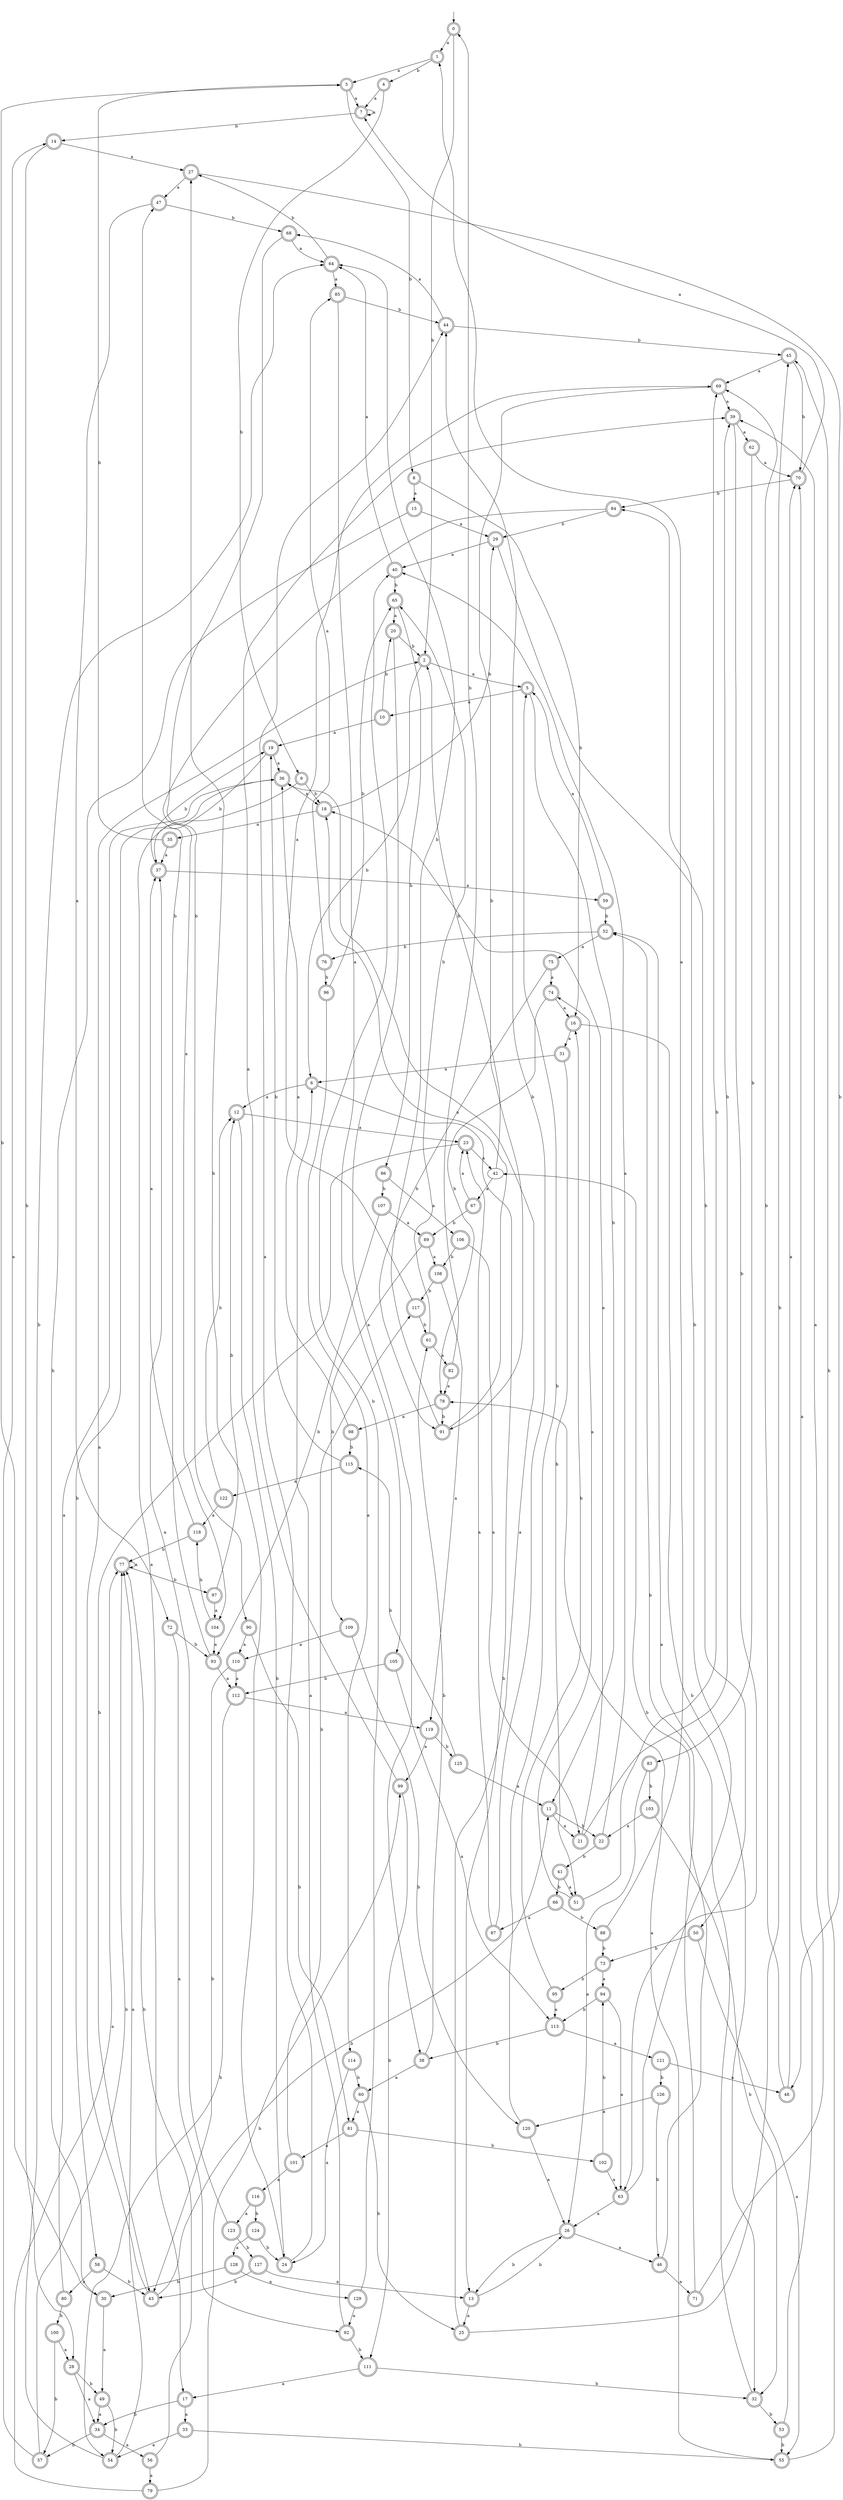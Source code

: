 digraph RandomDFA {
  __start0 [label="", shape=none];
  __start0 -> 0 [label=""];
  0 [shape=circle] [shape=doublecircle]
  0 -> 1 [label="a"]
  0 -> 2 [label="b"]
  1 [shape=doublecircle]
  1 -> 3 [label="a"]
  1 -> 4 [label="b"]
  2 [shape=doublecircle]
  2 -> 5 [label="a"]
  2 -> 6 [label="b"]
  3 [shape=doublecircle]
  3 -> 7 [label="a"]
  3 -> 8 [label="b"]
  4 [shape=doublecircle]
  4 -> 7 [label="a"]
  4 -> 9 [label="b"]
  5 [shape=doublecircle]
  5 -> 10 [label="a"]
  5 -> 11 [label="b"]
  6 [shape=doublecircle]
  6 -> 12 [label="a"]
  6 -> 13 [label="b"]
  7 [shape=doublecircle]
  7 -> 7 [label="a"]
  7 -> 14 [label="b"]
  8 [shape=doublecircle]
  8 -> 15 [label="a"]
  8 -> 16 [label="b"]
  9 [shape=doublecircle]
  9 -> 17 [label="a"]
  9 -> 18 [label="b"]
  10 [shape=doublecircle]
  10 -> 19 [label="a"]
  10 -> 20 [label="b"]
  11 [shape=doublecircle]
  11 -> 21 [label="a"]
  11 -> 22 [label="b"]
  12 [shape=doublecircle]
  12 -> 23 [label="a"]
  12 -> 24 [label="b"]
  13 [shape=doublecircle]
  13 -> 25 [label="a"]
  13 -> 26 [label="b"]
  14 [shape=doublecircle]
  14 -> 27 [label="a"]
  14 -> 28 [label="b"]
  15 [shape=doublecircle]
  15 -> 29 [label="a"]
  15 -> 30 [label="b"]
  16 [shape=doublecircle]
  16 -> 31 [label="a"]
  16 -> 32 [label="b"]
  17 [shape=doublecircle]
  17 -> 33 [label="a"]
  17 -> 34 [label="b"]
  18 [shape=doublecircle]
  18 -> 35 [label="a"]
  18 -> 29 [label="b"]
  19 [shape=doublecircle]
  19 -> 36 [label="a"]
  19 -> 37 [label="b"]
  20 [shape=doublecircle]
  20 -> 38 [label="a"]
  20 -> 2 [label="b"]
  21 [shape=doublecircle]
  21 -> 18 [label="a"]
  21 -> 39 [label="b"]
  22 [shape=doublecircle]
  22 -> 40 [label="a"]
  22 -> 41 [label="b"]
  23 [shape=doublecircle]
  23 -> 42 [label="a"]
  23 -> 43 [label="b"]
  24 [shape=doublecircle]
  24 -> 44 [label="a"]
  24 -> 27 [label="b"]
  25 [shape=doublecircle]
  25 -> 36 [label="a"]
  25 -> 45 [label="b"]
  26 [shape=doublecircle]
  26 -> 46 [label="a"]
  26 -> 13 [label="b"]
  27 [shape=doublecircle]
  27 -> 47 [label="a"]
  27 -> 48 [label="b"]
  28 [shape=doublecircle]
  28 -> 34 [label="a"]
  28 -> 49 [label="b"]
  29 [shape=doublecircle]
  29 -> 40 [label="a"]
  29 -> 50 [label="b"]
  30 [shape=doublecircle]
  30 -> 49 [label="a"]
  30 -> 3 [label="b"]
  31 [shape=doublecircle]
  31 -> 6 [label="a"]
  31 -> 51 [label="b"]
  32 [shape=doublecircle]
  32 -> 52 [label="a"]
  32 -> 53 [label="b"]
  33 [shape=doublecircle]
  33 -> 54 [label="a"]
  33 -> 55 [label="b"]
  34 [shape=doublecircle]
  34 -> 56 [label="a"]
  34 -> 57 [label="b"]
  35 [shape=doublecircle]
  35 -> 37 [label="a"]
  35 -> 3 [label="b"]
  36 [shape=doublecircle]
  36 -> 18 [label="a"]
  36 -> 58 [label="b"]
  37 [shape=doublecircle]
  37 -> 59 [label="a"]
  37 -> 19 [label="b"]
  38 [shape=doublecircle]
  38 -> 60 [label="a"]
  38 -> 61 [label="b"]
  39 [shape=doublecircle]
  39 -> 62 [label="a"]
  39 -> 63 [label="b"]
  40 [shape=doublecircle]
  40 -> 64 [label="a"]
  40 -> 65 [label="b"]
  41 [shape=doublecircle]
  41 -> 51 [label="a"]
  41 -> 66 [label="b"]
  42
  42 -> 67 [label="a"]
  42 -> 2 [label="b"]
  43 [shape=doublecircle]
  43 -> 2 [label="a"]
  43 -> 11 [label="b"]
  44 [shape=doublecircle]
  44 -> 68 [label="a"]
  44 -> 45 [label="b"]
  45 [shape=doublecircle]
  45 -> 69 [label="a"]
  45 -> 70 [label="b"]
  46 [shape=doublecircle]
  46 -> 71 [label="a"]
  46 -> 42 [label="b"]
  47 [shape=doublecircle]
  47 -> 72 [label="a"]
  47 -> 68 [label="b"]
  48 [shape=doublecircle]
  48 -> 70 [label="a"]
  48 -> 69 [label="b"]
  49 [shape=doublecircle]
  49 -> 34 [label="a"]
  49 -> 54 [label="b"]
  50 [shape=doublecircle]
  50 -> 55 [label="a"]
  50 -> 73 [label="b"]
  51 [shape=doublecircle]
  51 -> 74 [label="a"]
  51 -> 69 [label="b"]
  52 [shape=doublecircle]
  52 -> 75 [label="a"]
  52 -> 76 [label="b"]
  53 [shape=doublecircle]
  53 -> 70 [label="a"]
  53 -> 55 [label="b"]
  54 [shape=doublecircle]
  54 -> 77 [label="a"]
  54 -> 64 [label="b"]
  55 [shape=doublecircle]
  55 -> 78 [label="a"]
  55 -> 45 [label="b"]
  56 [shape=doublecircle]
  56 -> 79 [label="a"]
  56 -> 77 [label="b"]
  57 [shape=doublecircle]
  57 -> 14 [label="a"]
  57 -> 77 [label="b"]
  58 [shape=doublecircle]
  58 -> 80 [label="a"]
  58 -> 43 [label="b"]
  59 [shape=doublecircle]
  59 -> 5 [label="a"]
  59 -> 52 [label="b"]
  60 [shape=doublecircle]
  60 -> 81 [label="a"]
  60 -> 25 [label="b"]
  61 [shape=doublecircle]
  61 -> 82 [label="a"]
  61 -> 65 [label="b"]
  62 [shape=doublecircle]
  62 -> 70 [label="a"]
  62 -> 83 [label="b"]
  63 [shape=doublecircle]
  63 -> 26 [label="a"]
  63 -> 84 [label="b"]
  64 [shape=doublecircle]
  64 -> 85 [label="a"]
  64 -> 27 [label="b"]
  65 [shape=doublecircle]
  65 -> 20 [label="a"]
  65 -> 86 [label="b"]
  66 [shape=doublecircle]
  66 -> 87 [label="a"]
  66 -> 88 [label="b"]
  67 [shape=doublecircle]
  67 -> 23 [label="a"]
  67 -> 89 [label="b"]
  68 [shape=doublecircle]
  68 -> 64 [label="a"]
  68 -> 90 [label="b"]
  69 [shape=doublecircle]
  69 -> 39 [label="a"]
  69 -> 91 [label="b"]
  70 [shape=doublecircle]
  70 -> 7 [label="a"]
  70 -> 84 [label="b"]
  71 [shape=doublecircle]
  71 -> 39 [label="a"]
  71 -> 52 [label="b"]
  72 [shape=doublecircle]
  72 -> 92 [label="a"]
  72 -> 93 [label="b"]
  73 [shape=doublecircle]
  73 -> 94 [label="a"]
  73 -> 95 [label="b"]
  74 [shape=doublecircle]
  74 -> 16 [label="a"]
  74 -> 78 [label="b"]
  75 [shape=doublecircle]
  75 -> 74 [label="a"]
  75 -> 91 [label="b"]
  76 [shape=doublecircle]
  76 -> 85 [label="a"]
  76 -> 96 [label="b"]
  77 [shape=doublecircle]
  77 -> 77 [label="a"]
  77 -> 97 [label="b"]
  78 [shape=doublecircle]
  78 -> 98 [label="a"]
  78 -> 91 [label="b"]
  79 [shape=doublecircle]
  79 -> 77 [label="a"]
  79 -> 99 [label="b"]
  80 [shape=doublecircle]
  80 -> 36 [label="a"]
  80 -> 100 [label="b"]
  81 [shape=doublecircle]
  81 -> 101 [label="a"]
  81 -> 102 [label="b"]
  82 [shape=doublecircle]
  82 -> 78 [label="a"]
  82 -> 0 [label="b"]
  83 [shape=doublecircle]
  83 -> 26 [label="a"]
  83 -> 103 [label="b"]
  84 [shape=doublecircle]
  84 -> 104 [label="a"]
  84 -> 29 [label="b"]
  85 [shape=doublecircle]
  85 -> 105 [label="a"]
  85 -> 44 [label="b"]
  86 [shape=doublecircle]
  86 -> 106 [label="a"]
  86 -> 107 [label="b"]
  87 [shape=doublecircle]
  87 -> 23 [label="a"]
  87 -> 44 [label="b"]
  88 [shape=doublecircle]
  88 -> 1 [label="a"]
  88 -> 73 [label="b"]
  89 [shape=doublecircle]
  89 -> 108 [label="a"]
  89 -> 109 [label="b"]
  90 [shape=doublecircle]
  90 -> 110 [label="a"]
  90 -> 81 [label="b"]
  91 [shape=doublecircle]
  91 -> 18 [label="a"]
  91 -> 64 [label="b"]
  92 [shape=doublecircle]
  92 -> 6 [label="a"]
  92 -> 111 [label="b"]
  93 [shape=doublecircle]
  93 -> 112 [label="a"]
  93 -> 47 [label="b"]
  94 [shape=doublecircle]
  94 -> 63 [label="a"]
  94 -> 113 [label="b"]
  95 [shape=doublecircle]
  95 -> 113 [label="a"]
  95 -> 16 [label="b"]
  96 [shape=doublecircle]
  96 -> 114 [label="a"]
  96 -> 65 [label="b"]
  97 [shape=doublecircle]
  97 -> 104 [label="a"]
  97 -> 12 [label="b"]
  98 [shape=doublecircle]
  98 -> 36 [label="a"]
  98 -> 115 [label="b"]
  99 [shape=doublecircle]
  99 -> 39 [label="a"]
  99 -> 111 [label="b"]
  100 [shape=doublecircle]
  100 -> 28 [label="a"]
  100 -> 57 [label="b"]
  101 [shape=doublecircle]
  101 -> 116 [label="a"]
  101 -> 117 [label="b"]
  102 [shape=doublecircle]
  102 -> 63 [label="a"]
  102 -> 94 [label="b"]
  103 [shape=doublecircle]
  103 -> 22 [label="a"]
  103 -> 32 [label="b"]
  104 [shape=doublecircle]
  104 -> 93 [label="a"]
  104 -> 118 [label="b"]
  105 [shape=doublecircle]
  105 -> 113 [label="a"]
  105 -> 112 [label="b"]
  106 [shape=doublecircle]
  106 -> 21 [label="a"]
  106 -> 108 [label="b"]
  107 [shape=doublecircle]
  107 -> 89 [label="a"]
  107 -> 93 [label="b"]
  108 [shape=doublecircle]
  108 -> 119 [label="a"]
  108 -> 117 [label="b"]
  109 [shape=doublecircle]
  109 -> 110 [label="a"]
  109 -> 120 [label="b"]
  110 [shape=doublecircle]
  110 -> 112 [label="a"]
  110 -> 43 [label="b"]
  111 [shape=doublecircle]
  111 -> 17 [label="a"]
  111 -> 32 [label="b"]
  112 [shape=doublecircle]
  112 -> 119 [label="a"]
  112 -> 54 [label="b"]
  113 [shape=doublecircle]
  113 -> 121 [label="a"]
  113 -> 38 [label="b"]
  114 [shape=doublecircle]
  114 -> 24 [label="a"]
  114 -> 60 [label="b"]
  115 [shape=doublecircle]
  115 -> 122 [label="a"]
  115 -> 19 [label="b"]
  116 [shape=doublecircle]
  116 -> 123 [label="a"]
  116 -> 124 [label="b"]
  117 [shape=doublecircle]
  117 -> 69 [label="a"]
  117 -> 61 [label="b"]
  118 [shape=doublecircle]
  118 -> 37 [label="a"]
  118 -> 77 [label="b"]
  119 [shape=doublecircle]
  119 -> 99 [label="a"]
  119 -> 125 [label="b"]
  120 [shape=doublecircle]
  120 -> 26 [label="a"]
  120 -> 5 [label="b"]
  121 [shape=doublecircle]
  121 -> 48 [label="a"]
  121 -> 126 [label="b"]
  122 [shape=doublecircle]
  122 -> 118 [label="a"]
  122 -> 12 [label="b"]
  123 [shape=doublecircle]
  123 -> 37 [label="a"]
  123 -> 127 [label="b"]
  124 [shape=doublecircle]
  124 -> 128 [label="a"]
  124 -> 24 [label="b"]
  125 [shape=doublecircle]
  125 -> 11 [label="a"]
  125 -> 115 [label="b"]
  126 [shape=doublecircle]
  126 -> 120 [label="a"]
  126 -> 46 [label="b"]
  127 [shape=doublecircle]
  127 -> 13 [label="a"]
  127 -> 43 [label="b"]
  128 [shape=doublecircle]
  128 -> 129 [label="a"]
  128 -> 30 [label="b"]
  129 [shape=doublecircle]
  129 -> 92 [label="a"]
  129 -> 40 [label="b"]
}
